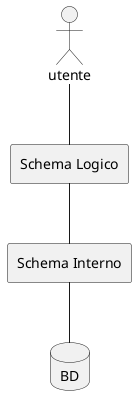 @startuml
actor utente
rectangle "Schema Logico" as LogicScheme
rectangle "Schema Interno" as InternalScheme
database BD

utente--LogicScheme
LogicScheme--InternalScheme
InternalScheme--BD

@enduml